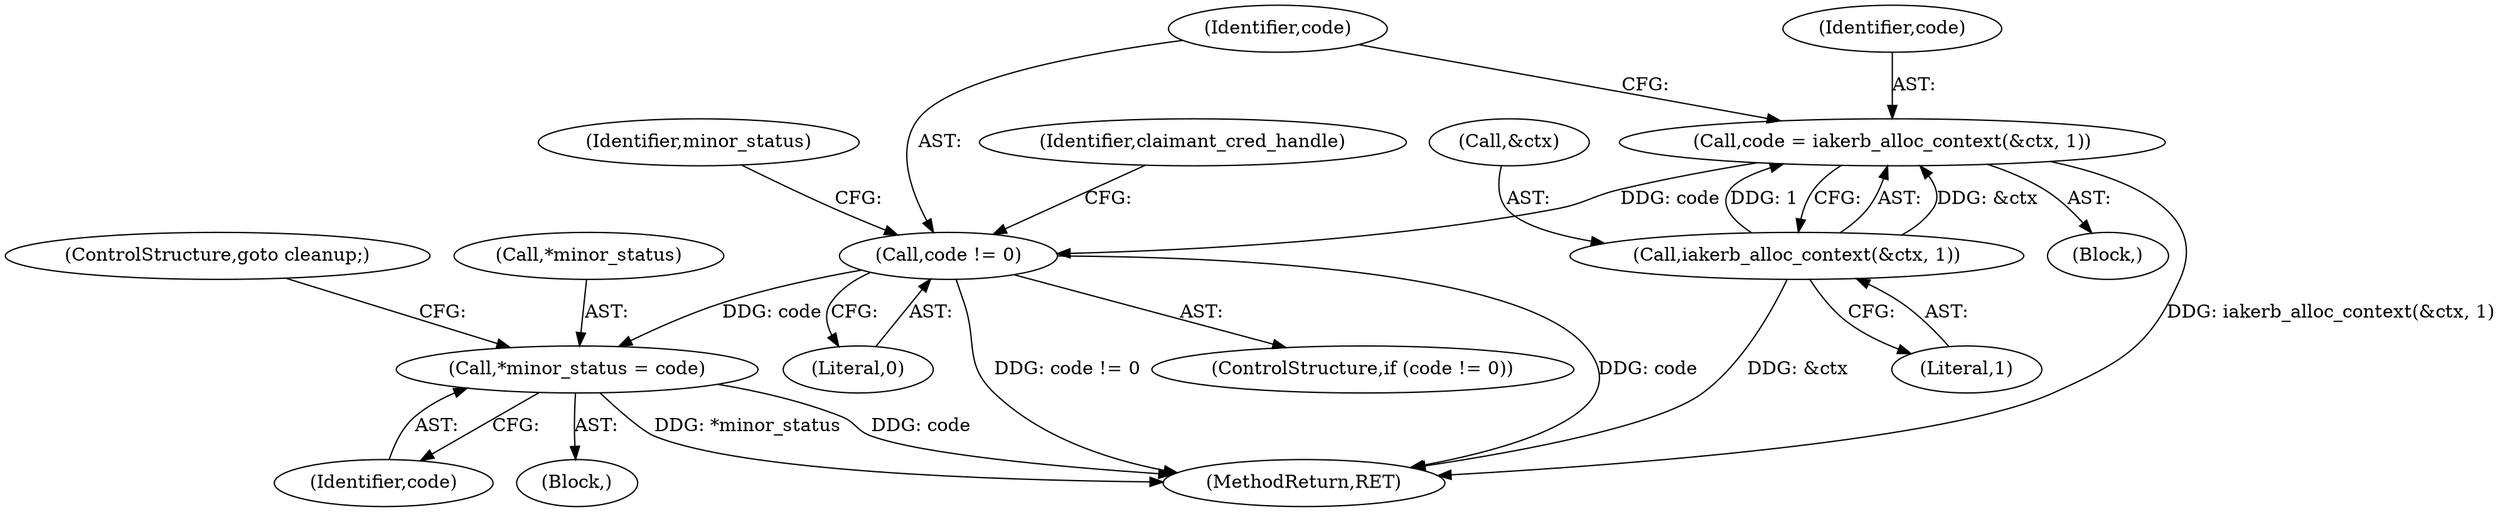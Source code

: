 digraph "0_krb5_e04f0283516e80d2f93366e0d479d13c9b5c8c2a_3@pointer" {
"1000150" [label="(Call,*minor_status = code)"];
"1000146" [label="(Call,code != 0)"];
"1000139" [label="(Call,code = iakerb_alloc_context(&ctx, 1))"];
"1000141" [label="(Call,iakerb_alloc_context(&ctx, 1))"];
"1000154" [label="(ControlStructure,goto cleanup;)"];
"1000146" [label="(Call,code != 0)"];
"1000139" [label="(Call,code = iakerb_alloc_context(&ctx, 1))"];
"1000153" [label="(Identifier,code)"];
"1000157" [label="(Identifier,claimant_cred_handle)"];
"1000152" [label="(Identifier,minor_status)"];
"1000141" [label="(Call,iakerb_alloc_context(&ctx, 1))"];
"1000140" [label="(Identifier,code)"];
"1000145" [label="(ControlStructure,if (code != 0))"];
"1000421" [label="(MethodReturn,RET)"];
"1000150" [label="(Call,*minor_status = code)"];
"1000142" [label="(Call,&ctx)"];
"1000151" [label="(Call,*minor_status)"];
"1000148" [label="(Literal,0)"];
"1000149" [label="(Block,)"];
"1000138" [label="(Block,)"];
"1000147" [label="(Identifier,code)"];
"1000144" [label="(Literal,1)"];
"1000150" -> "1000149"  [label="AST: "];
"1000150" -> "1000153"  [label="CFG: "];
"1000151" -> "1000150"  [label="AST: "];
"1000153" -> "1000150"  [label="AST: "];
"1000154" -> "1000150"  [label="CFG: "];
"1000150" -> "1000421"  [label="DDG: *minor_status"];
"1000150" -> "1000421"  [label="DDG: code"];
"1000146" -> "1000150"  [label="DDG: code"];
"1000146" -> "1000145"  [label="AST: "];
"1000146" -> "1000148"  [label="CFG: "];
"1000147" -> "1000146"  [label="AST: "];
"1000148" -> "1000146"  [label="AST: "];
"1000152" -> "1000146"  [label="CFG: "];
"1000157" -> "1000146"  [label="CFG: "];
"1000146" -> "1000421"  [label="DDG: code != 0"];
"1000146" -> "1000421"  [label="DDG: code"];
"1000139" -> "1000146"  [label="DDG: code"];
"1000139" -> "1000138"  [label="AST: "];
"1000139" -> "1000141"  [label="CFG: "];
"1000140" -> "1000139"  [label="AST: "];
"1000141" -> "1000139"  [label="AST: "];
"1000147" -> "1000139"  [label="CFG: "];
"1000139" -> "1000421"  [label="DDG: iakerb_alloc_context(&ctx, 1)"];
"1000141" -> "1000139"  [label="DDG: &ctx"];
"1000141" -> "1000139"  [label="DDG: 1"];
"1000141" -> "1000144"  [label="CFG: "];
"1000142" -> "1000141"  [label="AST: "];
"1000144" -> "1000141"  [label="AST: "];
"1000141" -> "1000421"  [label="DDG: &ctx"];
}
